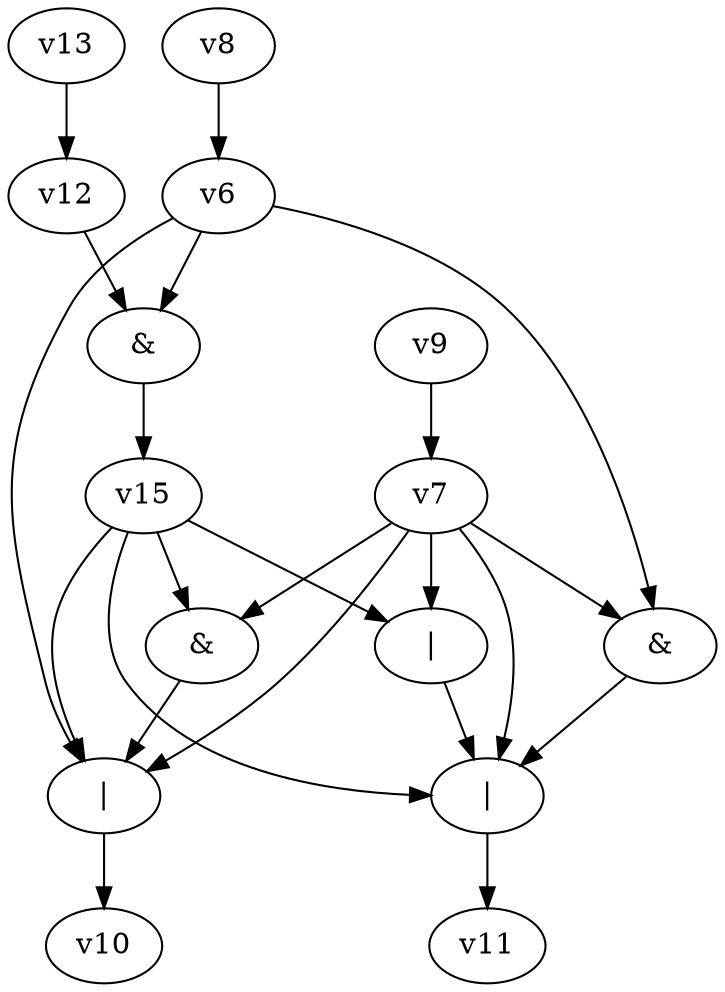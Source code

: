 digraph G { 
v0 [label="|"]; 
v1 [label="|"]; 
v2 [label="&"]; 
v3 [label="&"]; 
v4 [label="|"]; 
v14 [label="&"]; 
v0 -> v10;
v1 -> v11;
v2 -> v0;
v3 -> v1;
v4 -> v1;
v6 -> v0;
v6 -> v3;
v6 -> v14 -> v15;
v7 -> v0;
v7 -> v1;
v7 -> v2;
v7 -> v3;
v7 -> v4;
v8 -> v6;
v9 -> v7;
v12 -> v14;
v13 -> v12;
v15 -> v0;
v15 -> v1;
v15 -> v2;
v15 -> v4;
}